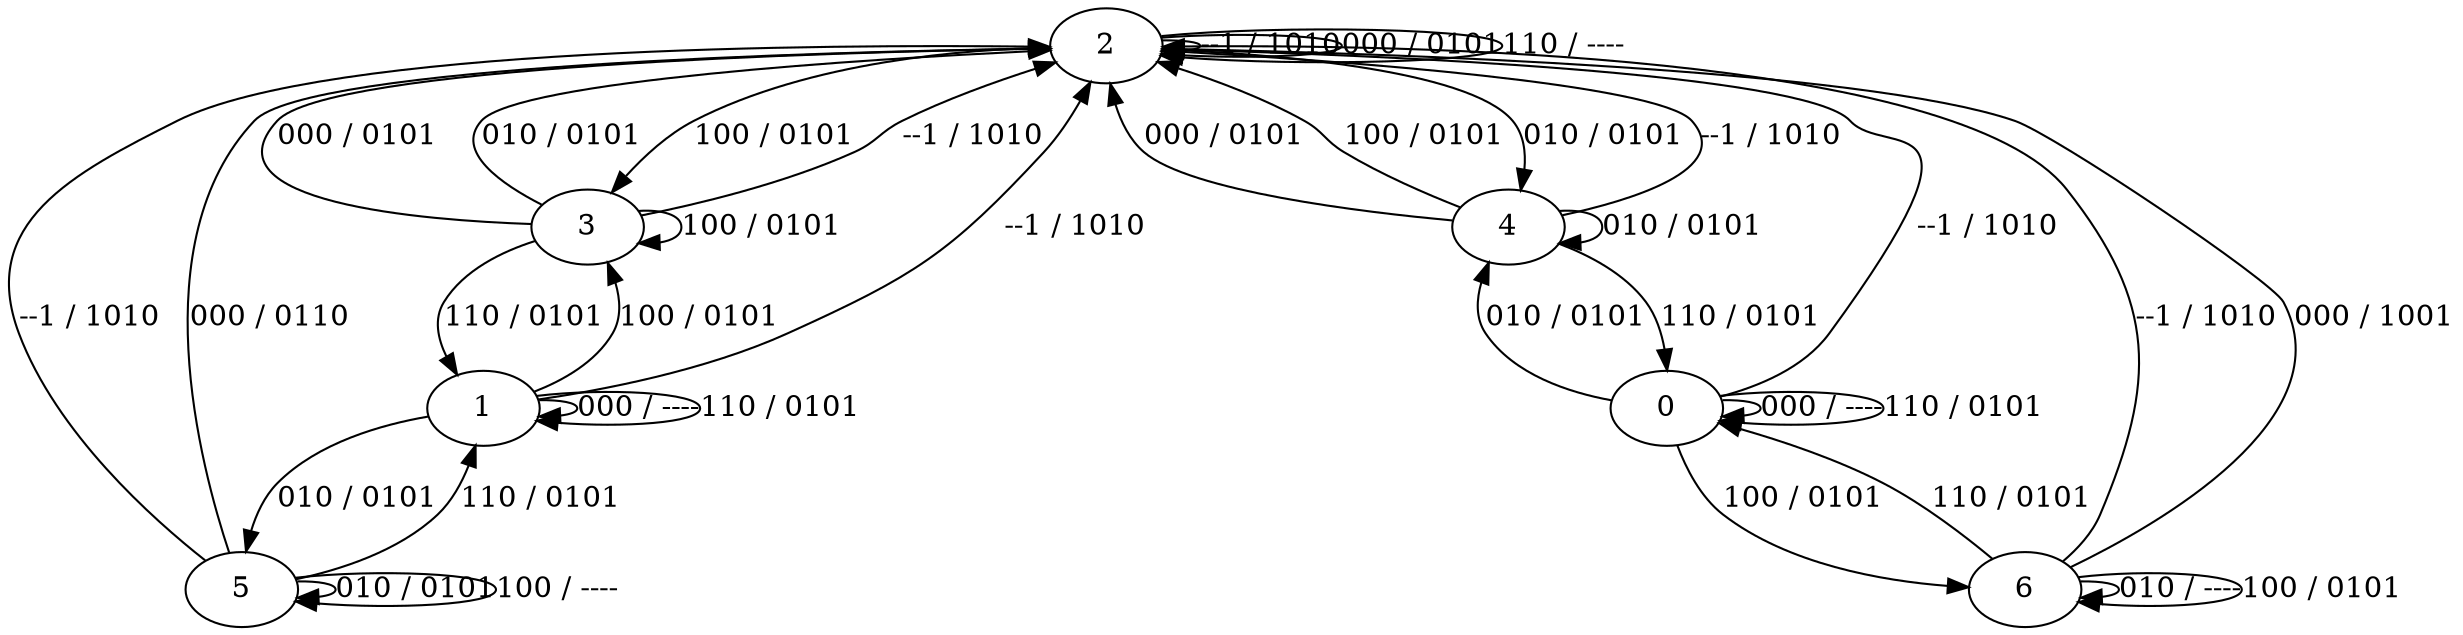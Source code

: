 digraph {
2
0
1
3
4
5
6
2 -> 2 [label="--1 / 1010"]
2 -> 2 [label="000 / 0101"]
2 -> 4 [label="010 / 0101"]
2 -> 3 [label="100 / 0101"]
2 -> 2 [label="110 / ----"]
0 -> 2 [label="--1 / 1010"]
0 -> 0 [label="000 / ----"]
0 -> 4 [label="010 / 0101"]
0 -> 6 [label="100 / 0101"]
0 -> 0 [label="110 / 0101"]
1 -> 2 [label="--1 / 1010"]
1 -> 1 [label="000 / ----"]
1 -> 5 [label="010 / 0101"]
1 -> 3 [label="100 / 0101"]
1 -> 1 [label="110 / 0101"]
3 -> 2 [label="--1 / 1010"]
3 -> 2 [label="000 / 0101"]
3 -> 2 [label="010 / 0101"]
3 -> 3 [label="100 / 0101"]
3 -> 1 [label="110 / 0101"]
4 -> 2 [label="--1 / 1010"]
4 -> 2 [label="000 / 0101"]
4 -> 4 [label="010 / 0101"]
4 -> 2 [label="100 / 0101"]
4 -> 0 [label="110 / 0101"]
5 -> 2 [label="--1 / 1010"]
5 -> 2 [label="000 / 0110"]
5 -> 5 [label="010 / 0101"]
5 -> 5 [label="100 / ----"]
5 -> 1 [label="110 / 0101"]
6 -> 2 [label="--1 / 1010"]
6 -> 2 [label="000 / 1001"]
6 -> 6 [label="010 / ----"]
6 -> 6 [label="100 / 0101"]
6 -> 0 [label="110 / 0101"]
}
